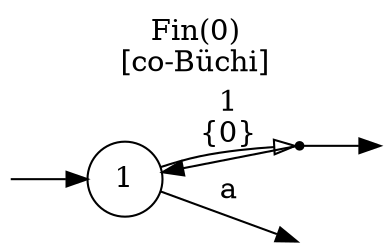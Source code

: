 digraph "" {
  rankdir=LR
  label="Fin(0)\n[co-Büchi]"
  labelloc="t"
  node [shape="circle"]
  I [label="", style=invis, width=0]
  I -> 1
  1 [label="1"]
  1 -> -1 [label="1\n{0}", arrowhead=onormal]
  -1 [label=<>,shape=point,width=0.05,height=0.05]
  "T0T-1" [label="", style=invis, width=0]
  -1 -> "T0T-1"
  -1 -> 1
  T0T1 [label="", style=invis, width=0]
  1 -> T0T1 [label="a"]
}
